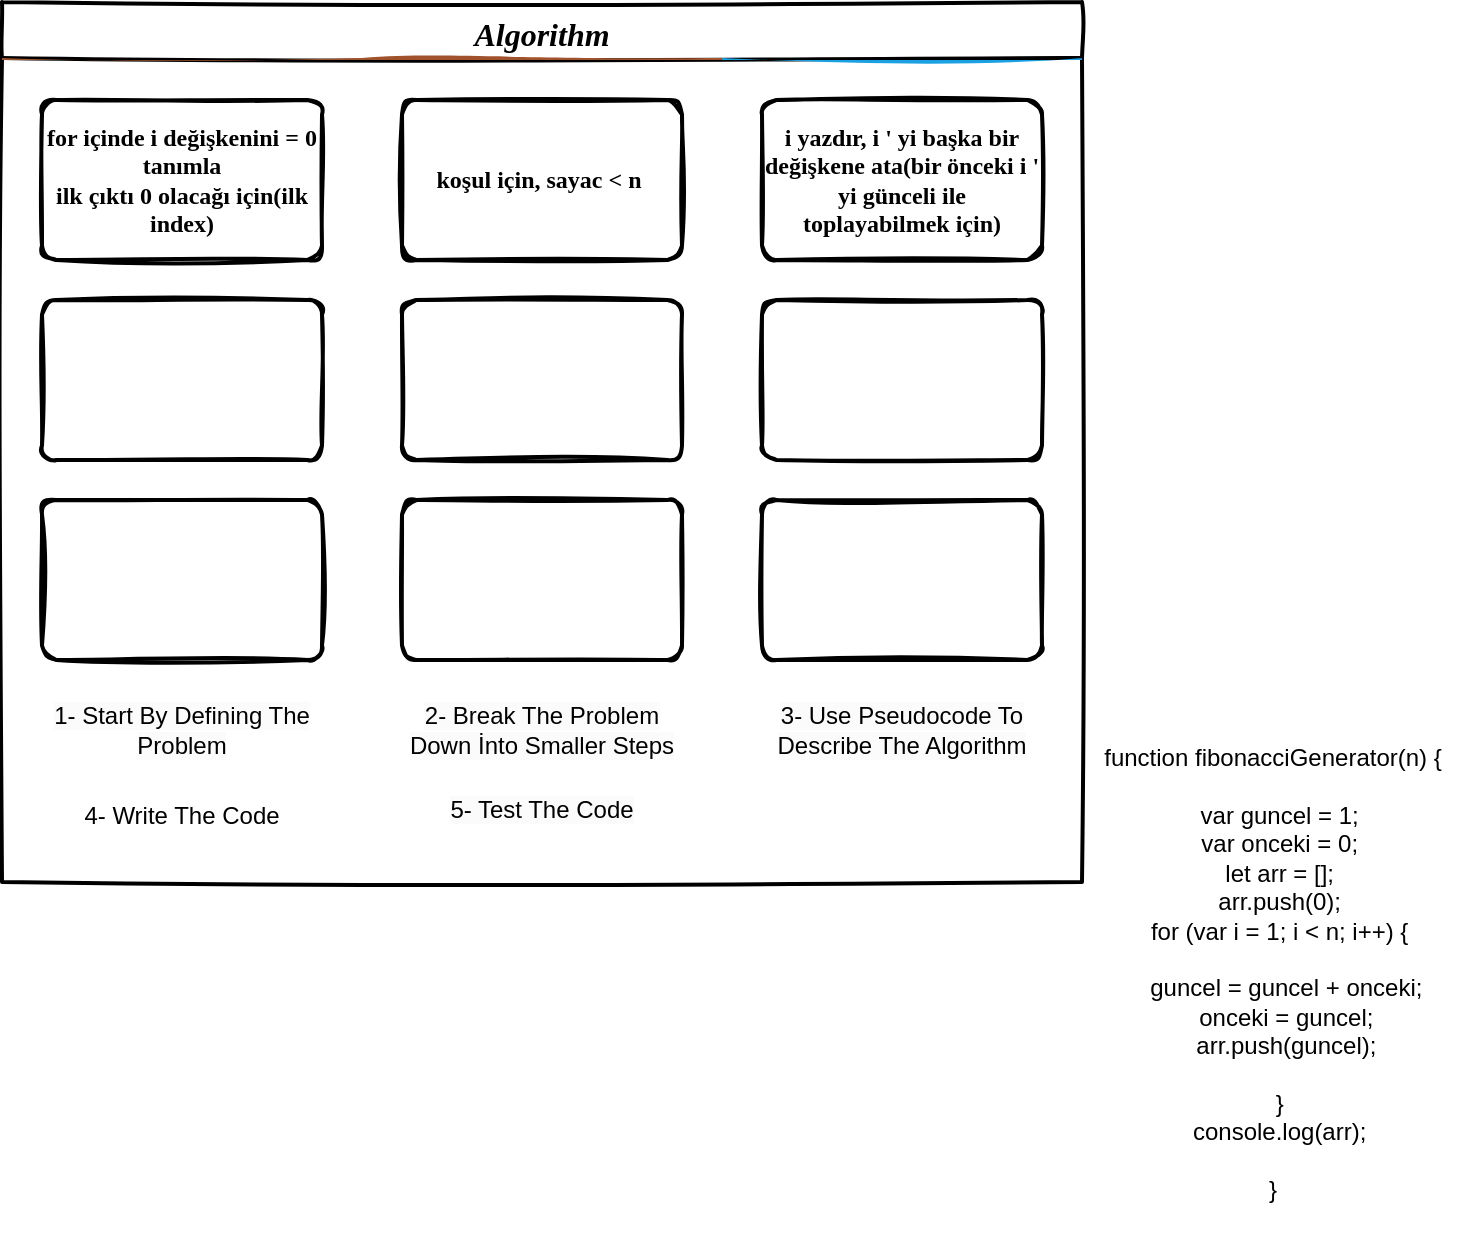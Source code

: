 <mxfile version="21.6.2" type="github">
  <diagram name="Page-1" id="TEvxliujrUGIelIvYV01">
    <mxGraphModel dx="2284" dy="796" grid="1" gridSize="10" guides="1" tooltips="1" connect="1" arrows="1" fold="1" page="1" pageScale="1" pageWidth="850" pageHeight="1100" math="0" shadow="0">
      <root>
        <mxCell id="0" />
        <mxCell id="1" parent="0" />
        <mxCell id="RX8IUexeTp1fSYsJkxbU-1" value="Algorithm" style="swimlane;fontStyle=3;childLayout=stackLayout;horizontal=1;startSize=28;horizontalStack=1;resizeParent=1;resizeParentMax=0;resizeLast=0;collapsible=0;marginBottom=0;swimlaneFillColor=none;fontFamily=Permanent Marker;fontSize=16;points=[];verticalAlign=top;stackBorder=0;resizable=1;strokeWidth=2;sketch=1;disableMultiStroke=1;" vertex="1" parent="1">
          <mxGeometry x="-205" y="30" width="540" height="440" as="geometry" />
        </mxCell>
        <object label="" status="New" id="RX8IUexeTp1fSYsJkxbU-2">
          <mxCell style="swimlane;strokeWidth=2;fontFamily=Permanent Marker;html=0;startSize=1;verticalAlign=bottom;spacingBottom=5;points=[];childLayout=stackLayout;stackBorder=20;stackSpacing=20;resizeLast=0;resizeParent=1;horizontalStack=0;collapsible=0;sketch=1;strokeColor=none;fillStyle=solid;fillColor=#A0522D;" vertex="1" parent="RX8IUexeTp1fSYsJkxbU-1">
            <mxGeometry y="28" width="180" height="420" as="geometry" />
          </mxCell>
        </object>
        <object label="for içinde i değişkenini = 0 tanımla&lt;br&gt;ilk çıktı 0 olacağı için(ilk index)" placeholders="1" id="RX8IUexeTp1fSYsJkxbU-3">
          <mxCell style="whiteSpace=wrap;html=1;strokeWidth=2;fontStyle=1;spacingTop=0;rounded=1;arcSize=9;points=[];sketch=1;fontFamily=Permanent Marker;hachureGap=8;fillWeight=1;" vertex="1" parent="RX8IUexeTp1fSYsJkxbU-2">
            <mxGeometry x="20" y="21" width="140" height="80" as="geometry" />
          </mxCell>
        </object>
        <object label="" placeholders="1" id="RX8IUexeTp1fSYsJkxbU-4">
          <mxCell style="whiteSpace=wrap;html=1;strokeWidth=2;fontStyle=1;spacingTop=0;rounded=1;arcSize=9;points=[];sketch=1;fontFamily=Permanent Marker;hachureGap=8;fillWeight=1;" vertex="1" parent="RX8IUexeTp1fSYsJkxbU-2">
            <mxGeometry x="20" y="121" width="140" height="80" as="geometry" />
          </mxCell>
        </object>
        <object label="" placeholders="1" id="RX8IUexeTp1fSYsJkxbU-5">
          <mxCell style="whiteSpace=wrap;html=1;strokeWidth=2;fontStyle=1;spacingTop=0;rounded=1;arcSize=9;points=[];sketch=1;fontFamily=Permanent Marker;hachureGap=8;fillWeight=1;" vertex="1" parent="RX8IUexeTp1fSYsJkxbU-2">
            <mxGeometry x="20" y="221" width="140" height="80" as="geometry" />
          </mxCell>
        </object>
        <mxCell id="RX8IUexeTp1fSYsJkxbU-6" value="&lt;span style=&quot;color: rgb(0, 0, 0); font-family: Helvetica; font-size: 12px; font-style: normal; font-variant-ligatures: normal; font-variant-caps: normal; font-weight: 400; letter-spacing: normal; orphans: 2; text-align: center; text-indent: 0px; text-transform: none; widows: 2; word-spacing: 0px; -webkit-text-stroke-width: 0px; background-color: rgb(251, 251, 251); text-decoration-thickness: initial; text-decoration-style: initial; text-decoration-color: initial; float: none; display: inline !important;&quot;&gt;1- Start By Defining The Problem&lt;/span&gt;" style="text;html=1;strokeColor=none;fillColor=none;align=center;verticalAlign=middle;whiteSpace=wrap;rounded=0;" vertex="1" parent="RX8IUexeTp1fSYsJkxbU-2">
          <mxGeometry x="20" y="321" width="140" height="30" as="geometry" />
        </mxCell>
        <mxCell id="RX8IUexeTp1fSYsJkxbU-7" value="4- Write The Code&lt;p style=&quot;border-color: var(--border-color); margin: 0px; font-variant-numeric: normal; font-variant-east-asian: normal; font-variant-alternates: normal; font-kerning: auto; font-optical-sizing: auto; font-feature-settings: normal; font-variation-settings: normal; font-stretch: normal; line-height: normal; color: rgb(228, 0, 237); min-height: 14px; text-align: start;&quot; class=&quot;p2&quot;&gt;&lt;br style=&quot;border-color: var(--border-color);&quot;&gt;&lt;/p&gt;" style="text;html=1;strokeColor=none;fillColor=none;align=center;verticalAlign=middle;whiteSpace=wrap;rounded=0;" vertex="1" parent="RX8IUexeTp1fSYsJkxbU-2">
          <mxGeometry x="20" y="371" width="140" height="29" as="geometry" />
        </mxCell>
        <object label="" status="New" id="RX8IUexeTp1fSYsJkxbU-8">
          <mxCell style="swimlane;strokeWidth=2;fontFamily=Permanent Marker;html=0;startSize=1;verticalAlign=bottom;spacingBottom=5;points=[];childLayout=stackLayout;stackBorder=20;stackSpacing=20;resizeLast=0;resizeParent=1;horizontalStack=0;collapsible=0;sketch=1;strokeColor=none;fillStyle=solid;fillColor=#A0522D;" vertex="1" parent="RX8IUexeTp1fSYsJkxbU-1">
            <mxGeometry x="180" y="28" width="180" height="412" as="geometry" />
          </mxCell>
        </object>
        <object label="koşul için, sayac &amp;lt; n&amp;nbsp;" placeholders="1" id="RX8IUexeTp1fSYsJkxbU-9">
          <mxCell style="whiteSpace=wrap;html=1;strokeWidth=2;fontStyle=1;spacingTop=0;rounded=1;arcSize=9;points=[];sketch=1;fontFamily=Permanent Marker;hachureGap=8;fillWeight=1;" vertex="1" parent="RX8IUexeTp1fSYsJkxbU-8">
            <mxGeometry x="20" y="21" width="140" height="80" as="geometry" />
          </mxCell>
        </object>
        <object label="" placeholders="1" id="RX8IUexeTp1fSYsJkxbU-10">
          <mxCell style="whiteSpace=wrap;html=1;strokeWidth=2;fontStyle=1;spacingTop=0;rounded=1;arcSize=9;points=[];sketch=1;fontFamily=Permanent Marker;hachureGap=8;fillWeight=1;" vertex="1" parent="RX8IUexeTp1fSYsJkxbU-8">
            <mxGeometry x="20" y="121" width="140" height="80" as="geometry" />
          </mxCell>
        </object>
        <object label="" placeholders="1" id="RX8IUexeTp1fSYsJkxbU-11">
          <mxCell style="whiteSpace=wrap;html=1;strokeWidth=2;fontStyle=1;spacingTop=0;rounded=1;arcSize=9;points=[];sketch=1;fontFamily=Permanent Marker;hachureGap=8;fillWeight=1;" vertex="1" parent="RX8IUexeTp1fSYsJkxbU-8">
            <mxGeometry x="20" y="221" width="140" height="80" as="geometry" />
          </mxCell>
        </object>
        <mxCell id="RX8IUexeTp1fSYsJkxbU-12" value="&lt;span style=&quot;color: rgb(0, 0, 0); font-family: Helvetica; font-size: 12px; font-style: normal; font-variant-ligatures: normal; font-variant-caps: normal; font-weight: 400; letter-spacing: normal; orphans: 2; text-align: center; text-indent: 0px; text-transform: none; widows: 2; word-spacing: 0px; -webkit-text-stroke-width: 0px; background-color: rgb(251, 251, 251); text-decoration-thickness: initial; text-decoration-style: initial; text-decoration-color: initial; float: none; display: inline !important;&quot;&gt;2- Break The Problem Down İnto Smaller Steps&lt;/span&gt;" style="text;html=1;strokeColor=none;fillColor=none;align=center;verticalAlign=middle;whiteSpace=wrap;rounded=0;" vertex="1" parent="RX8IUexeTp1fSYsJkxbU-8">
          <mxGeometry x="20" y="321" width="140" height="30" as="geometry" />
        </mxCell>
        <mxCell id="RX8IUexeTp1fSYsJkxbU-13" value="&lt;span style=&quot;color: rgb(0, 0, 0); font-family: Helvetica; font-size: 12px; font-style: normal; font-variant-ligatures: normal; font-variant-caps: normal; font-weight: 400; letter-spacing: normal; orphans: 2; text-align: center; text-indent: 0px; text-transform: none; widows: 2; word-spacing: 0px; -webkit-text-stroke-width: 0px; background-color: rgb(251, 251, 251); text-decoration-thickness: initial; text-decoration-style: initial; text-decoration-color: initial; float: none; display: inline !important;&quot;&gt;5- Test The Code&lt;/span&gt;" style="text;html=1;strokeColor=none;fillColor=none;align=center;verticalAlign=middle;whiteSpace=wrap;rounded=0;" vertex="1" parent="RX8IUexeTp1fSYsJkxbU-8">
          <mxGeometry x="20" y="371" width="140" height="9" as="geometry" />
        </mxCell>
        <object label="" status="Completed" id="RX8IUexeTp1fSYsJkxbU-14">
          <mxCell style="swimlane;strokeWidth=2;fontFamily=Permanent Marker;html=0;startSize=1;verticalAlign=bottom;spacingBottom=5;points=[];childLayout=stackLayout;stackBorder=20;stackSpacing=20;resizeLast=0;resizeParent=1;horizontalStack=0;collapsible=0;sketch=1;strokeColor=none;fillStyle=solid;fillColor=#1BA1E2;" vertex="1" parent="RX8IUexeTp1fSYsJkxbU-1">
            <mxGeometry x="360" y="28" width="180" height="412" as="geometry" />
          </mxCell>
        </object>
        <object label="i yazdır, i &#39; yi başka bir değişkene ata(bir önceki i &#39; yi günceli ile toplayabilmek için)" placeholders="1" id="RX8IUexeTp1fSYsJkxbU-15">
          <mxCell style="whiteSpace=wrap;html=1;strokeWidth=2;fontStyle=1;spacingTop=0;rounded=1;arcSize=9;points=[];sketch=1;fontFamily=Permanent Marker;hachureGap=8;fillWeight=1;" vertex="1" parent="RX8IUexeTp1fSYsJkxbU-14">
            <mxGeometry x="20" y="21" width="140" height="80" as="geometry" />
          </mxCell>
        </object>
        <object label="" placeholders="1" id="RX8IUexeTp1fSYsJkxbU-16">
          <mxCell style="whiteSpace=wrap;html=1;strokeWidth=2;fontStyle=1;spacingTop=0;rounded=1;arcSize=9;points=[];sketch=1;fontFamily=Permanent Marker;hachureGap=8;fillWeight=1;" vertex="1" parent="RX8IUexeTp1fSYsJkxbU-14">
            <mxGeometry x="20" y="121" width="140" height="80" as="geometry" />
          </mxCell>
        </object>
        <object label="" placeholders="1" id="RX8IUexeTp1fSYsJkxbU-17">
          <mxCell style="whiteSpace=wrap;html=1;strokeWidth=2;fontStyle=1;spacingTop=0;rounded=1;arcSize=9;points=[];sketch=1;fontFamily=Permanent Marker;hachureGap=8;fillWeight=1;" vertex="1" parent="RX8IUexeTp1fSYsJkxbU-14">
            <mxGeometry x="20" y="221" width="140" height="80" as="geometry" />
          </mxCell>
        </object>
        <mxCell id="RX8IUexeTp1fSYsJkxbU-18" value="&lt;span style=&quot;color: rgb(0, 0, 0); font-family: Helvetica; font-size: 12px; font-style: normal; font-variant-ligatures: normal; font-variant-caps: normal; font-weight: 400; letter-spacing: normal; orphans: 2; text-align: center; text-indent: 0px; text-transform: none; widows: 2; word-spacing: 0px; -webkit-text-stroke-width: 0px; background-color: rgb(251, 251, 251); text-decoration-thickness: initial; text-decoration-style: initial; text-decoration-color: initial; float: none; display: inline !important;&quot;&gt;3- Use Pseudocode To Describe The Algorithm&lt;/span&gt;" style="text;html=1;strokeColor=none;fillColor=none;align=center;verticalAlign=middle;whiteSpace=wrap;rounded=0;" vertex="1" parent="RX8IUexeTp1fSYsJkxbU-14">
          <mxGeometry x="20" y="321" width="140" height="30" as="geometry" />
        </mxCell>
        <mxCell id="RX8IUexeTp1fSYsJkxbU-20" value="&lt;div&gt;function fibonacciGenerator(n) {&lt;/div&gt;&lt;div&gt;&lt;br&gt;&lt;/div&gt;&lt;div&gt;&amp;nbsp; var guncel = 1;&lt;/div&gt;&lt;div&gt;&amp;nbsp; var onceki = 0;&lt;/div&gt;&lt;div&gt;&amp;nbsp; let arr = [];&lt;/div&gt;&lt;div&gt;&amp;nbsp; arr.push(0);&lt;/div&gt;&lt;div&gt;&amp;nbsp; for (var i = 1; i &amp;lt; n; i++) {&lt;/div&gt;&lt;div&gt;&lt;br&gt;&lt;/div&gt;&lt;div&gt;&amp;nbsp; &amp;nbsp; guncel = guncel + onceki;&lt;/div&gt;&lt;div&gt;&amp;nbsp; &amp;nbsp; onceki = guncel;&lt;/div&gt;&lt;div&gt;&amp;nbsp; &amp;nbsp; arr.push(guncel);&lt;/div&gt;&lt;div&gt;&lt;br&gt;&lt;/div&gt;&lt;div&gt;&amp;nbsp; }&lt;/div&gt;&lt;div&gt;&amp;nbsp; console.log(arr);&lt;/div&gt;&lt;div&gt;&lt;br&gt;&lt;/div&gt;&lt;div&gt;}&lt;/div&gt;&lt;div&gt;&lt;br&gt;&lt;/div&gt;" style="text;html=1;align=center;verticalAlign=middle;resizable=0;points=[];autosize=1;strokeColor=none;fillColor=none;" vertex="1" parent="1">
          <mxGeometry x="335" y="393" width="190" height="260" as="geometry" />
        </mxCell>
      </root>
    </mxGraphModel>
  </diagram>
</mxfile>
